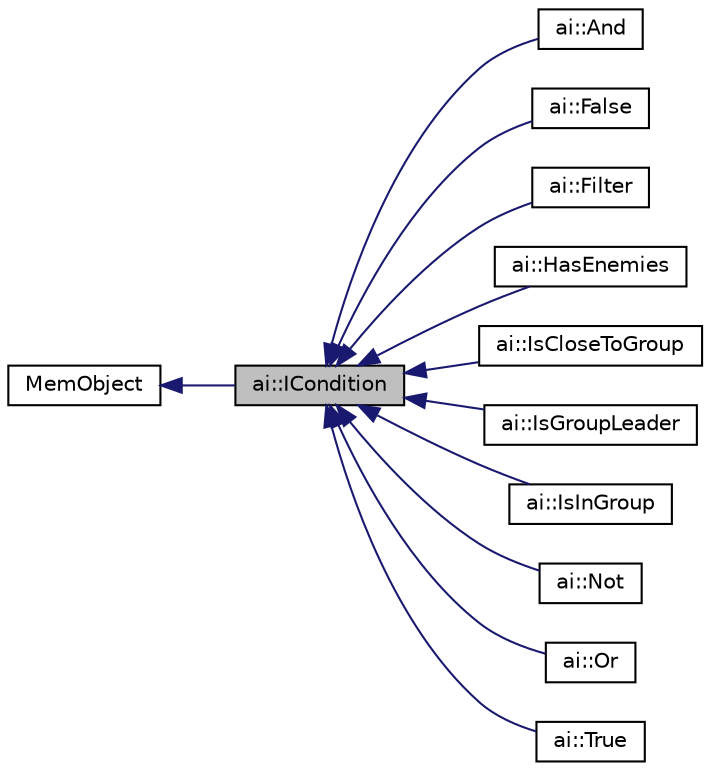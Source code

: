 digraph "ai::ICondition"
{
  edge [fontname="Helvetica",fontsize="10",labelfontname="Helvetica",labelfontsize="10"];
  node [fontname="Helvetica",fontsize="10",shape=record];
  rankdir="LR";
  Node1 [label="ai::ICondition",height=0.2,width=0.4,color="black", fillcolor="grey75", style="filled", fontcolor="black"];
  Node2 -> Node1 [dir="back",color="midnightblue",fontsize="10",style="solid",fontname="Helvetica"];
  Node2 [label="MemObject",height=0.2,width=0.4,color="black", fillcolor="white", style="filled",URL="$classai_1_1__MemObject.html"];
  Node1 -> Node3 [dir="back",color="midnightblue",fontsize="10",style="solid",fontname="Helvetica"];
  Node3 [label="ai::And",height=0.2,width=0.4,color="black", fillcolor="white", style="filled",URL="$classai_1_1And.html",tooltip="This condition will logically and all contained conditions. "];
  Node1 -> Node4 [dir="back",color="midnightblue",fontsize="10",style="solid",fontname="Helvetica"];
  Node4 [label="ai::False",height=0.2,width=0.4,color="black", fillcolor="white", style="filled",URL="$classai_1_1False.html",tooltip="This condition just always evaluates to false. "];
  Node1 -> Node5 [dir="back",color="midnightblue",fontsize="10",style="solid",fontname="Helvetica"];
  Node5 [label="ai::Filter",height=0.2,width=0.4,color="black", fillcolor="white", style="filled",URL="$classai_1_1Filter.html",tooltip="The filter condition executes some selection filters (IFilter) and evaluates to true if the resulting..."];
  Node1 -> Node6 [dir="back",color="midnightblue",fontsize="10",style="solid",fontname="Helvetica"];
  Node6 [label="ai::HasEnemies",height=0.2,width=0.4,color="black", fillcolor="white", style="filled",URL="$classai_1_1HasEnemies.html",tooltip="This condition checks whether there are enemies. "];
  Node1 -> Node7 [dir="back",color="midnightblue",fontsize="10",style="solid",fontname="Helvetica"];
  Node7 [label="ai::IsCloseToGroup",height=0.2,width=0.4,color="black", fillcolor="white", style="filled",URL="$classai_1_1IsCloseToGroup.html",tooltip="Checks whether the controlled AI is close to a particular group. "];
  Node1 -> Node8 [dir="back",color="midnightblue",fontsize="10",style="solid",fontname="Helvetica"];
  Node8 [label="ai::IsGroupLeader",height=0.2,width=0.4,color="black", fillcolor="white", style="filled",URL="$classai_1_1IsGroupLeader.html",tooltip="Evaluates to true if you are the first member in a particular group. "];
  Node1 -> Node9 [dir="back",color="midnightblue",fontsize="10",style="solid",fontname="Helvetica"];
  Node9 [label="ai::IsInGroup",height=0.2,width=0.4,color="black", fillcolor="white", style="filled",URL="$classai_1_1IsInGroup.html",tooltip="Checks whether the AI is in any or in a particular group. "];
  Node1 -> Node10 [dir="back",color="midnightblue",fontsize="10",style="solid",fontname="Helvetica"];
  Node10 [label="ai::Not",height=0.2,width=0.4,color="black", fillcolor="white", style="filled",URL="$classai_1_1Not.html",tooltip="This condition will just swap the result of the contained condition. "];
  Node1 -> Node11 [dir="back",color="midnightblue",fontsize="10",style="solid",fontname="Helvetica"];
  Node11 [label="ai::Or",height=0.2,width=0.4,color="black", fillcolor="white", style="filled",URL="$classai_1_1Or.html",tooltip="This condition will logically or all contained conditions. "];
  Node1 -> Node12 [dir="back",color="midnightblue",fontsize="10",style="solid",fontname="Helvetica"];
  Node12 [label="ai::True",height=0.2,width=0.4,color="black", fillcolor="white", style="filled",URL="$classai_1_1True.html",tooltip="This condition just always evaluates to true. "];
}
